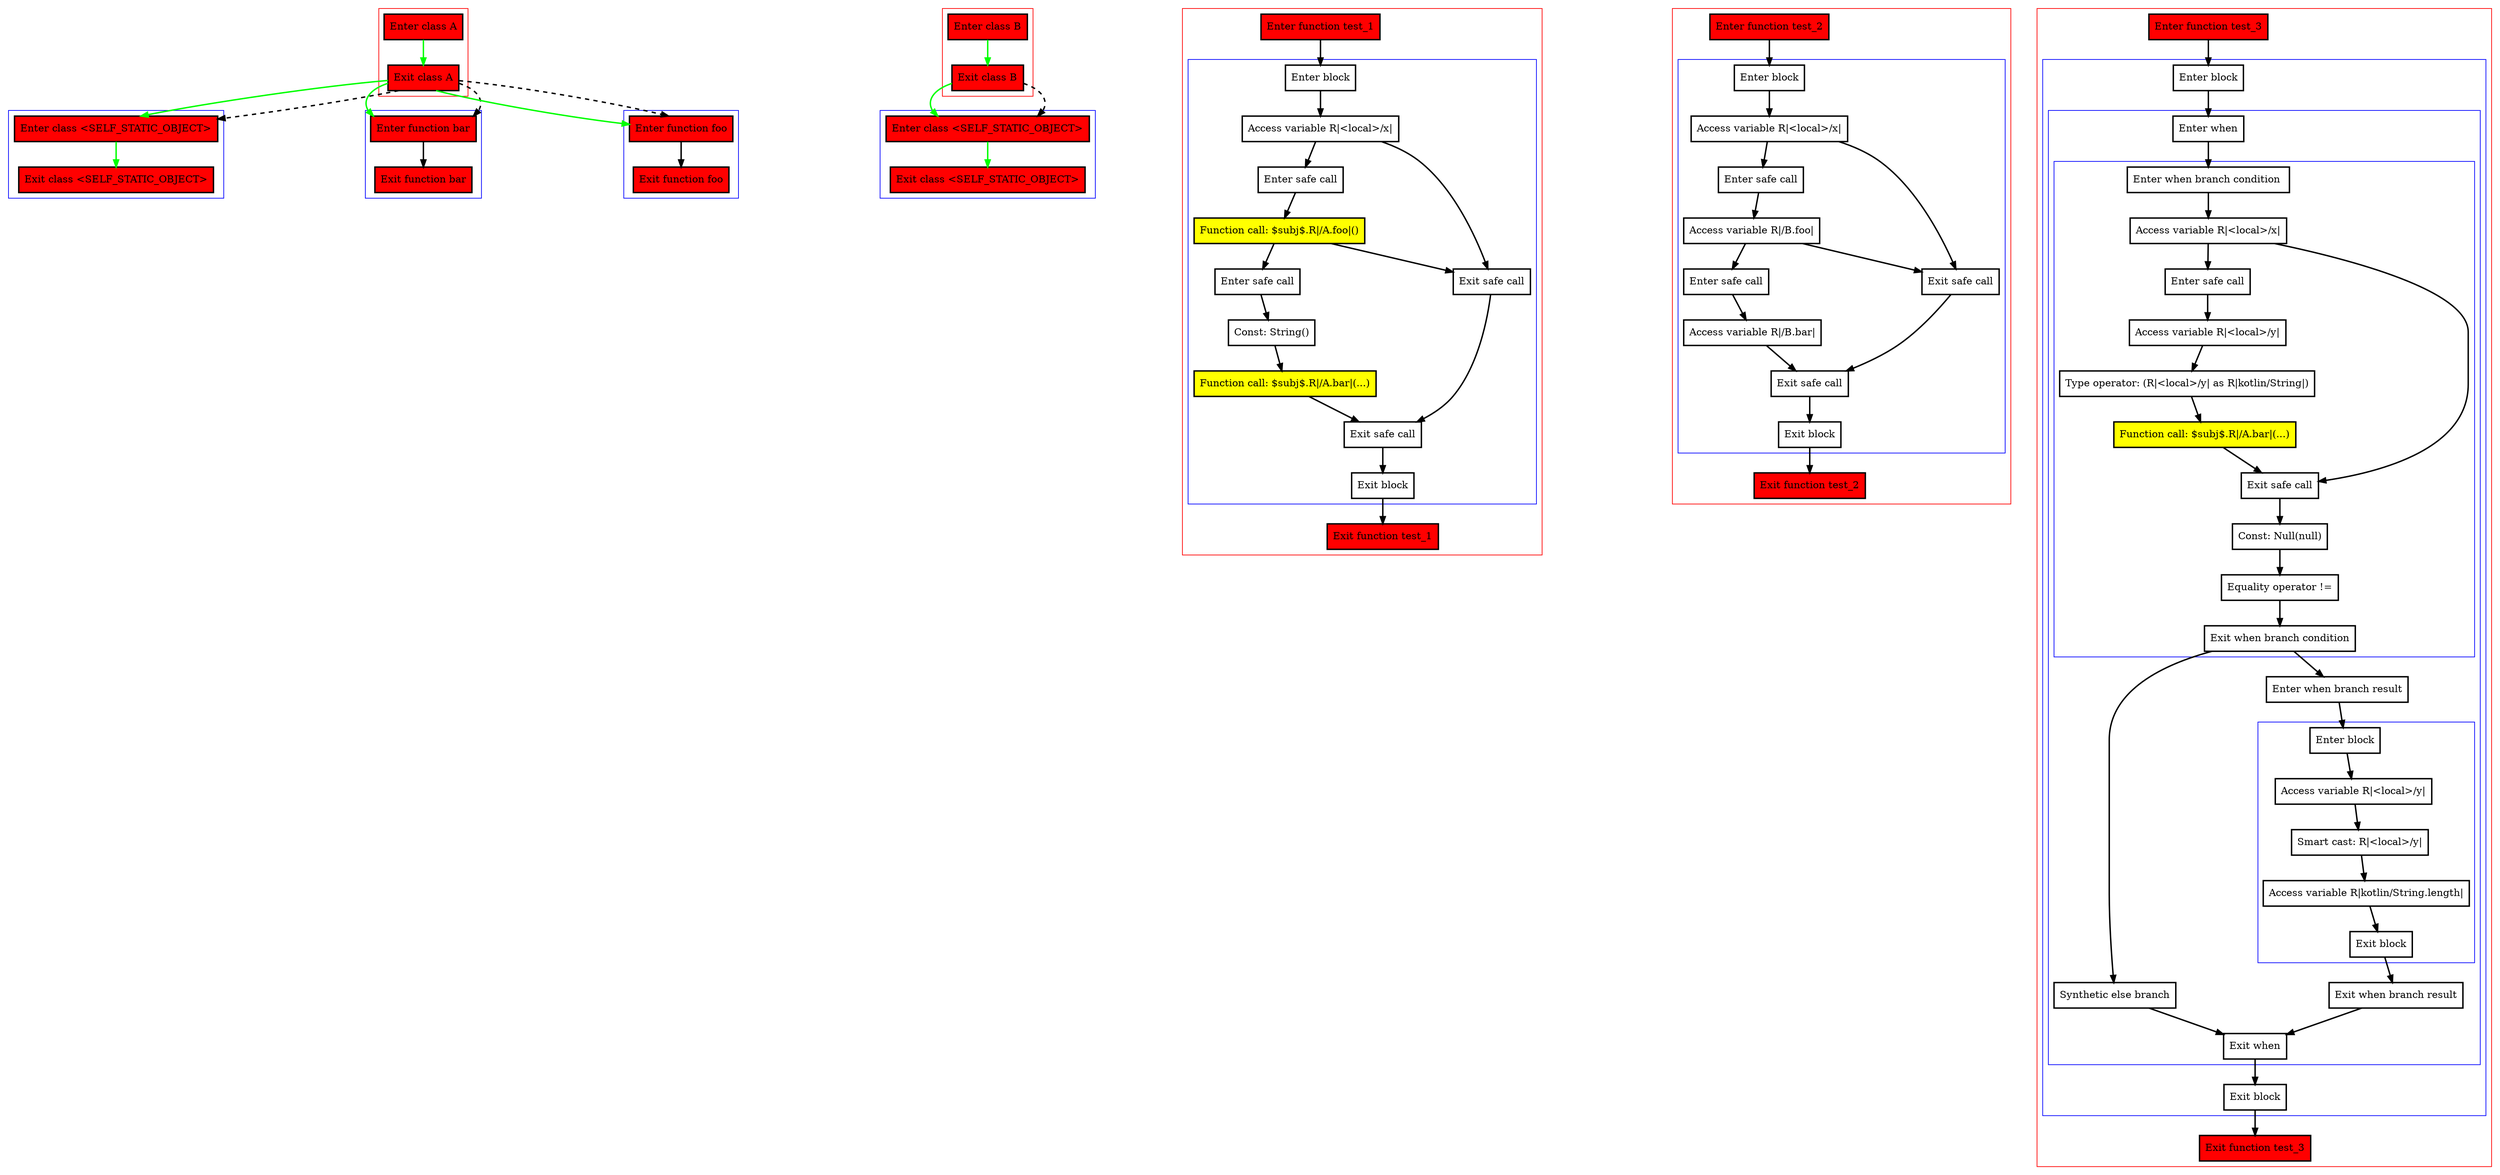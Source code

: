 digraph safeCalls_kt {
    graph [nodesep=3]
    node [shape=box penwidth=2]
    edge [penwidth=2]

    subgraph cluster_0 {
        color=red
        0 [label="Enter class A" style="filled" fillcolor=red];
        1 [label="Exit class A" style="filled" fillcolor=red];
    }
    subgraph cluster_1 {
        color=blue
        2 [label="Enter class <SELF_STATIC_OBJECT>" style="filled" fillcolor=red];
        3 [label="Exit class <SELF_STATIC_OBJECT>" style="filled" fillcolor=red];
    }
    subgraph cluster_2 {
        color=blue
        4 [label="Enter function bar" style="filled" fillcolor=red];
        5 [label="Exit function bar" style="filled" fillcolor=red];
    }
    subgraph cluster_3 {
        color=blue
        6 [label="Enter function foo" style="filled" fillcolor=red];
        7 [label="Exit function foo" style="filled" fillcolor=red];
    }
    0 -> {1} [color=green];
    1 -> {2 4 6} [color=green];
    1 -> {2 4 6} [style=dashed];
    2 -> {3} [color=green];
    4 -> {5};
    6 -> {7};

    subgraph cluster_4 {
        color=red
        8 [label="Enter class B" style="filled" fillcolor=red];
        9 [label="Exit class B" style="filled" fillcolor=red];
    }
    subgraph cluster_5 {
        color=blue
        10 [label="Enter class <SELF_STATIC_OBJECT>" style="filled" fillcolor=red];
        11 [label="Exit class <SELF_STATIC_OBJECT>" style="filled" fillcolor=red];
    }
    8 -> {9} [color=green];
    9 -> {10} [color=green];
    9 -> {10} [style=dashed];
    10 -> {11} [color=green];

    subgraph cluster_6 {
        color=red
        12 [label="Enter function test_1" style="filled" fillcolor=red];
        subgraph cluster_7 {
            color=blue
            13 [label="Enter block"];
            14 [label="Access variable R|<local>/x|"];
            15 [label="Enter safe call"];
            16 [label="Function call: $subj$.R|/A.foo|()" style="filled" fillcolor=yellow];
            17 [label="Enter safe call"];
            18 [label="Const: String()"];
            19 [label="Function call: $subj$.R|/A.bar|(...)" style="filled" fillcolor=yellow];
            20 [label="Exit safe call"];
            21 [label="Exit safe call"];
            22 [label="Exit block"];
        }
        23 [label="Exit function test_1" style="filled" fillcolor=red];
    }
    12 -> {13};
    13 -> {14};
    14 -> {15 20};
    15 -> {16};
    16 -> {17 20};
    17 -> {18};
    18 -> {19};
    19 -> {21};
    20 -> {21};
    21 -> {22};
    22 -> {23};

    subgraph cluster_8 {
        color=red
        24 [label="Enter function test_2" style="filled" fillcolor=red];
        subgraph cluster_9 {
            color=blue
            25 [label="Enter block"];
            26 [label="Access variable R|<local>/x|"];
            27 [label="Enter safe call"];
            28 [label="Access variable R|/B.foo|"];
            29 [label="Enter safe call"];
            30 [label="Access variable R|/B.bar|"];
            31 [label="Exit safe call"];
            32 [label="Exit safe call"];
            33 [label="Exit block"];
        }
        34 [label="Exit function test_2" style="filled" fillcolor=red];
    }
    24 -> {25};
    25 -> {26};
    26 -> {27 31};
    27 -> {28};
    28 -> {29 31};
    29 -> {30};
    30 -> {32};
    31 -> {32};
    32 -> {33};
    33 -> {34};

    subgraph cluster_10 {
        color=red
        35 [label="Enter function test_3" style="filled" fillcolor=red];
        subgraph cluster_11 {
            color=blue
            36 [label="Enter block"];
            subgraph cluster_12 {
                color=blue
                37 [label="Enter when"];
                subgraph cluster_13 {
                    color=blue
                    38 [label="Enter when branch condition "];
                    39 [label="Access variable R|<local>/x|"];
                    40 [label="Enter safe call"];
                    41 [label="Access variable R|<local>/y|"];
                    42 [label="Type operator: (R|<local>/y| as R|kotlin/String|)"];
                    43 [label="Function call: $subj$.R|/A.bar|(...)" style="filled" fillcolor=yellow];
                    44 [label="Exit safe call"];
                    45 [label="Const: Null(null)"];
                    46 [label="Equality operator !="];
                    47 [label="Exit when branch condition"];
                }
                48 [label="Synthetic else branch"];
                49 [label="Enter when branch result"];
                subgraph cluster_14 {
                    color=blue
                    50 [label="Enter block"];
                    51 [label="Access variable R|<local>/y|"];
                    52 [label="Smart cast: R|<local>/y|"];
                    53 [label="Access variable R|kotlin/String.length|"];
                    54 [label="Exit block"];
                }
                55 [label="Exit when branch result"];
                56 [label="Exit when"];
            }
            57 [label="Exit block"];
        }
        58 [label="Exit function test_3" style="filled" fillcolor=red];
    }
    35 -> {36};
    36 -> {37};
    37 -> {38};
    38 -> {39};
    39 -> {40 44};
    40 -> {41};
    41 -> {42};
    42 -> {43};
    43 -> {44};
    44 -> {45};
    45 -> {46};
    46 -> {47};
    47 -> {48 49};
    48 -> {56};
    49 -> {50};
    50 -> {51};
    51 -> {52};
    52 -> {53};
    53 -> {54};
    54 -> {55};
    55 -> {56};
    56 -> {57};
    57 -> {58};

}
